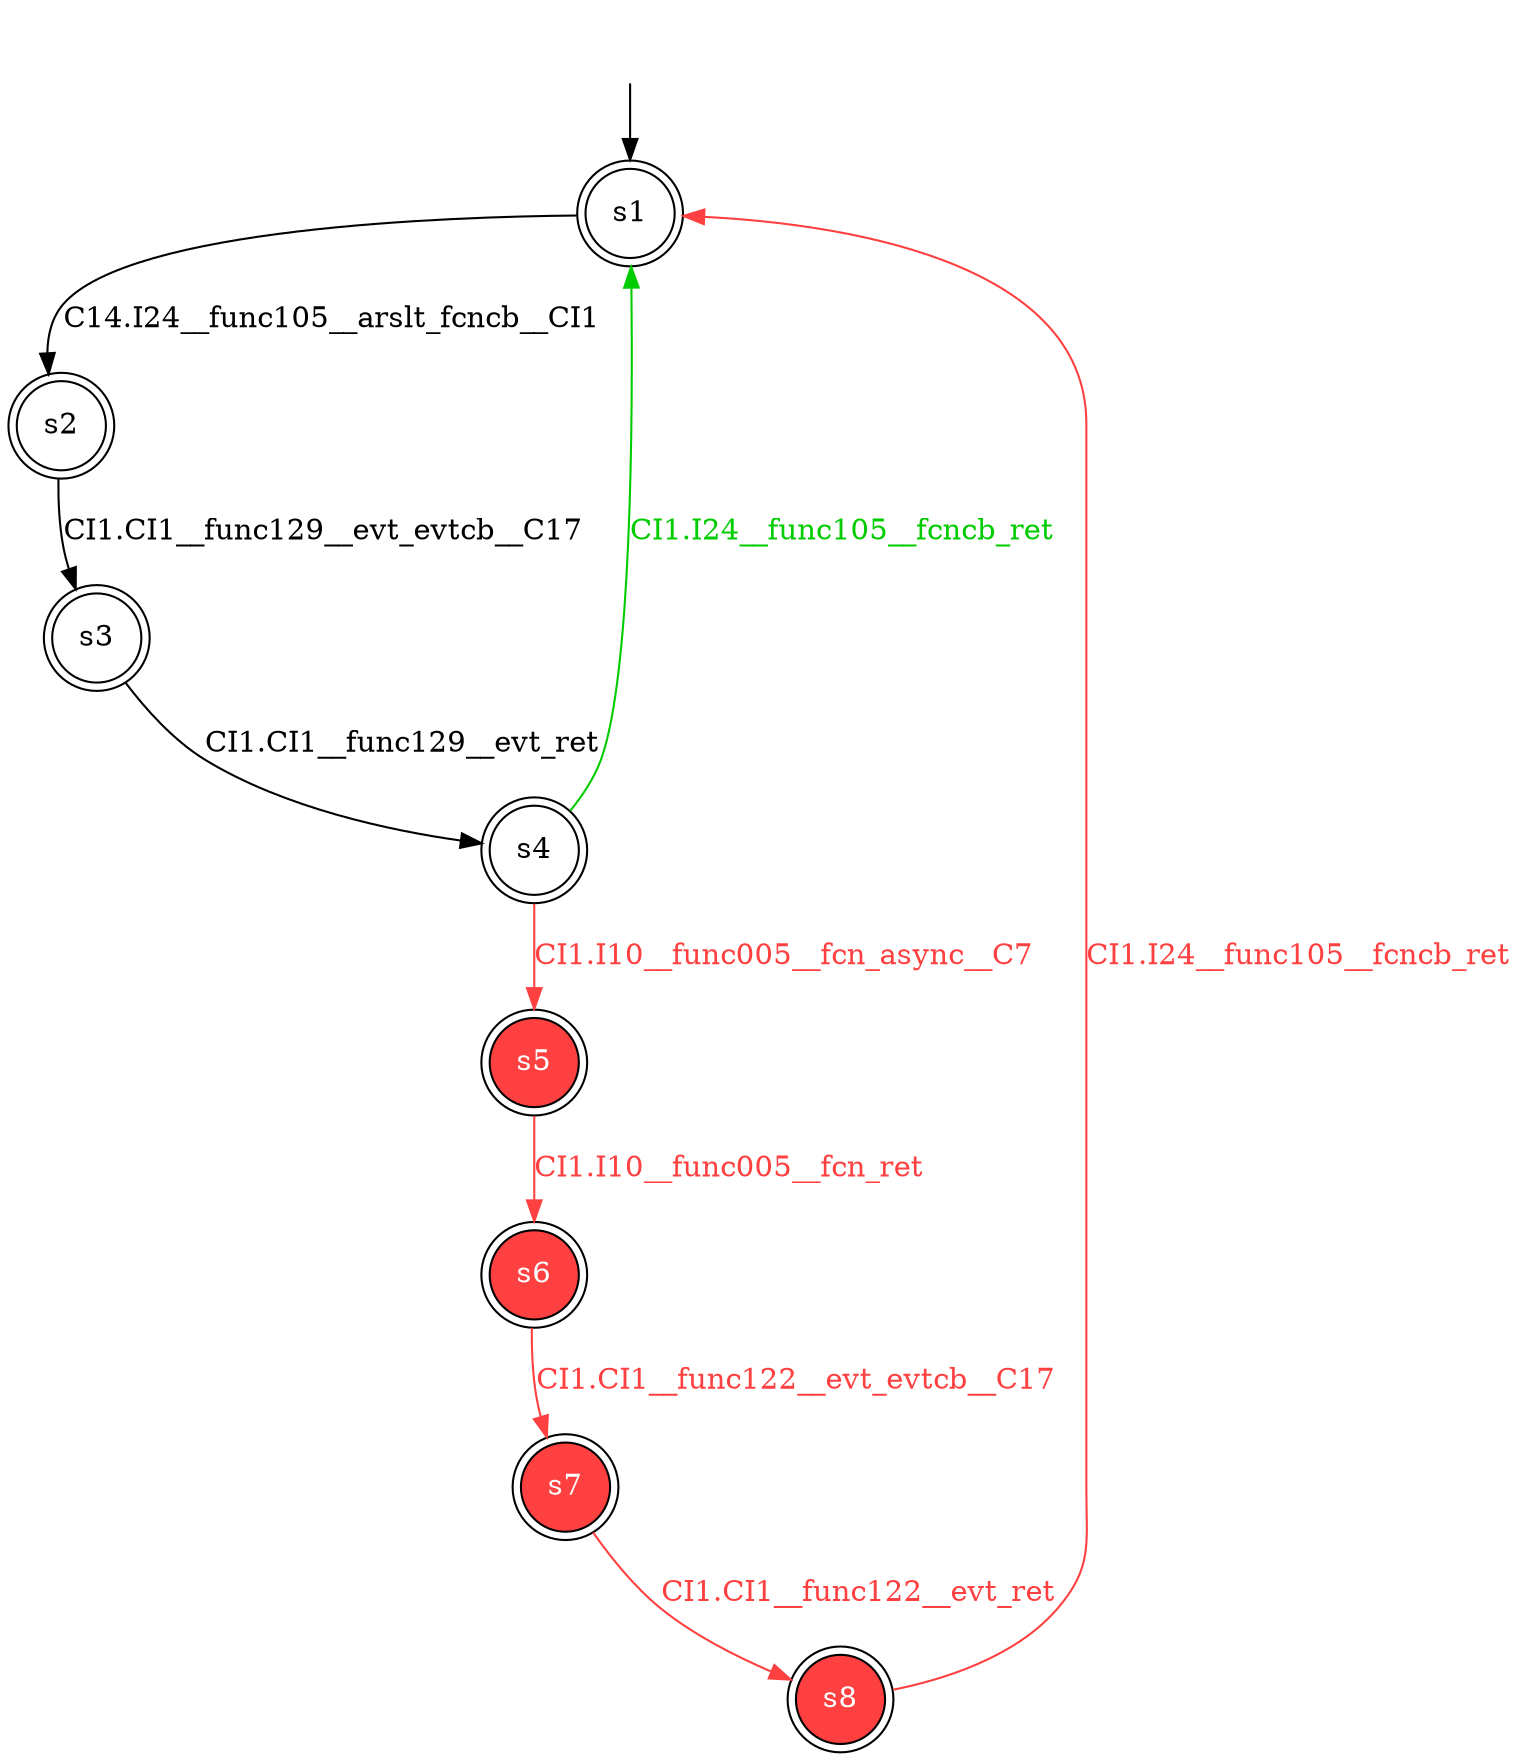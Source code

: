 digraph diffautomaton {
	1 [label=<s1> shape="doublecircle"];
	2 [label=<s2> shape="doublecircle"];
	3 [label=<s3> shape="doublecircle"];
	4 [label=<s4> shape="doublecircle"];
	5 [label=<s5> shape="doublecircle" fillcolor="#ff4040" fontcolor="#ffffff" style="filled"];
	6 [label=<s6> shape="doublecircle" fillcolor="#ff4040" fontcolor="#ffffff" style="filled"];
	7 [label=<s7> shape="doublecircle" fillcolor="#ff4040" fontcolor="#ffffff" style="filled"];
	8 [label=<s8> shape="doublecircle" fillcolor="#ff4040" fontcolor="#ffffff" style="filled"];
	__init1 [label=<> shape="none"];
	__init1 -> 1;
	1 -> 2 [label=<<font color="#000000">C14.I24__func105__arslt_fcncb__CI1</font>> id="1-0-2"];
	2 -> 3 [label=<<font color="#000000">CI1.CI1__func129__evt_evtcb__C17</font>> id="2-0-3"];
	3 -> 4 [label=<<font color="#000000">CI1.CI1__func129__evt_ret</font>> id="3-0-4"];
	4 -> 5 [label=<<font color="#ff4040">CI1.I10__func005__fcn_async__C7</font>> color="#ff4040" id="4-0-5"];
	4 -> 1 [label=<<font color="#00cc00">CI1.I24__func105__fcncb_ret</font>> color="#00cc00" id="4-1-1"];
	5 -> 6 [label=<<font color="#ff4040">CI1.I10__func005__fcn_ret</font>> color="#ff4040" id="5-0-6"];
	6 -> 7 [label=<<font color="#ff4040">CI1.CI1__func122__evt_evtcb__C17</font>> color="#ff4040" id="6-0-7"];
	7 -> 8 [label=<<font color="#ff4040">CI1.CI1__func122__evt_ret</font>> color="#ff4040" id="7-0-8"];
	8 -> 1 [label=<<font color="#ff4040">CI1.I24__func105__fcncb_ret</font>> color="#ff4040" id="8-0-1"];
}

